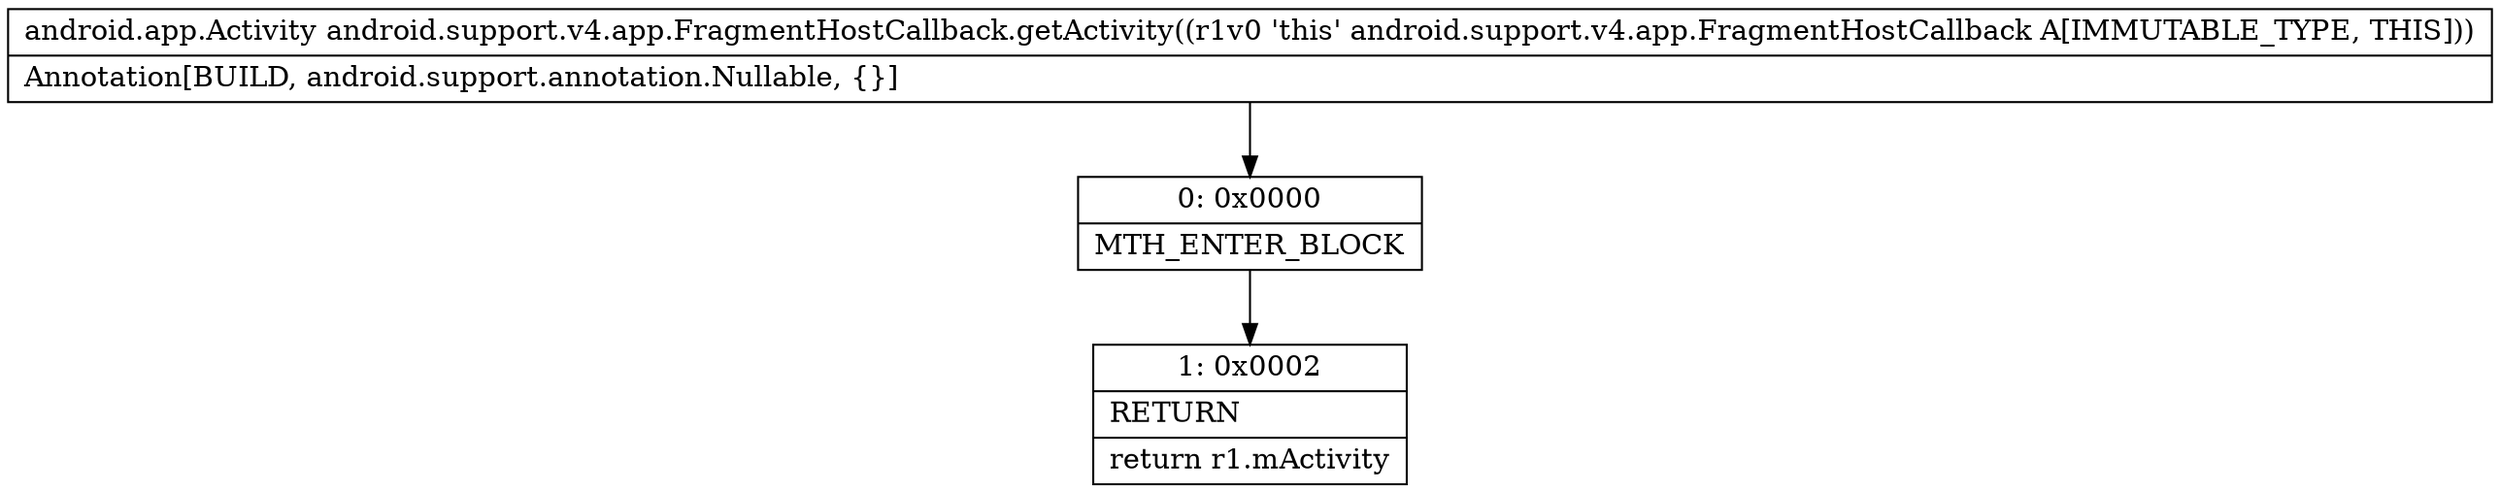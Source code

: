digraph "CFG forandroid.support.v4.app.FragmentHostCallback.getActivity()Landroid\/app\/Activity;" {
Node_0 [shape=record,label="{0\:\ 0x0000|MTH_ENTER_BLOCK\l}"];
Node_1 [shape=record,label="{1\:\ 0x0002|RETURN\l|return r1.mActivity\l}"];
MethodNode[shape=record,label="{android.app.Activity android.support.v4.app.FragmentHostCallback.getActivity((r1v0 'this' android.support.v4.app.FragmentHostCallback A[IMMUTABLE_TYPE, THIS]))  | Annotation[BUILD, android.support.annotation.Nullable, \{\}]\l}"];
MethodNode -> Node_0;
Node_0 -> Node_1;
}

